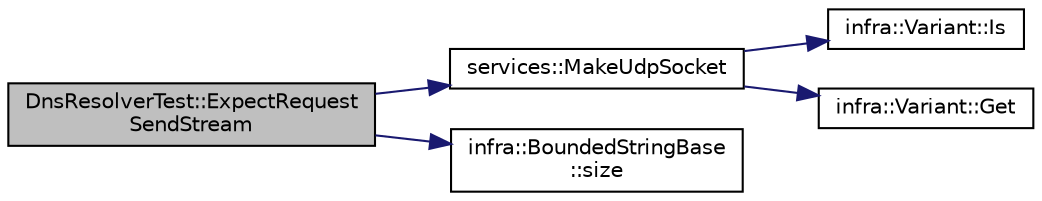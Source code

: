 digraph "DnsResolverTest::ExpectRequestSendStream"
{
 // INTERACTIVE_SVG=YES
  edge [fontname="Helvetica",fontsize="10",labelfontname="Helvetica",labelfontsize="10"];
  node [fontname="Helvetica",fontsize="10",shape=record];
  rankdir="LR";
  Node102 [label="DnsResolverTest::ExpectRequest\lSendStream",height=0.2,width=0.4,color="black", fillcolor="grey75", style="filled", fontcolor="black"];
  Node102 -> Node103 [color="midnightblue",fontsize="10",style="solid",fontname="Helvetica"];
  Node103 [label="services::MakeUdpSocket",height=0.2,width=0.4,color="black", fillcolor="white", style="filled",URL="$db/d91/namespaceservices.html#a289f3a29e35cbe4bbc0cc050b1d3b0da"];
  Node103 -> Node104 [color="midnightblue",fontsize="10",style="solid",fontname="Helvetica"];
  Node104 [label="infra::Variant::Is",height=0.2,width=0.4,color="black", fillcolor="white", style="filled",URL="$da/d2a/classinfra_1_1_variant.html#a6d0669e4f430569c9019345cfab21a8e"];
  Node103 -> Node105 [color="midnightblue",fontsize="10",style="solid",fontname="Helvetica"];
  Node105 [label="infra::Variant::Get",height=0.2,width=0.4,color="black", fillcolor="white", style="filled",URL="$da/d2a/classinfra_1_1_variant.html#a5c22ee95a815d91911bf3ce196c852a0"];
  Node102 -> Node106 [color="midnightblue",fontsize="10",style="solid",fontname="Helvetica"];
  Node106 [label="infra::BoundedStringBase\l::size",height=0.2,width=0.4,color="black", fillcolor="white", style="filled",URL="$d1/d2a/classinfra_1_1_bounded_string_base.html#aab36b8eaee21d6ab3be734e07f499382"];
}
